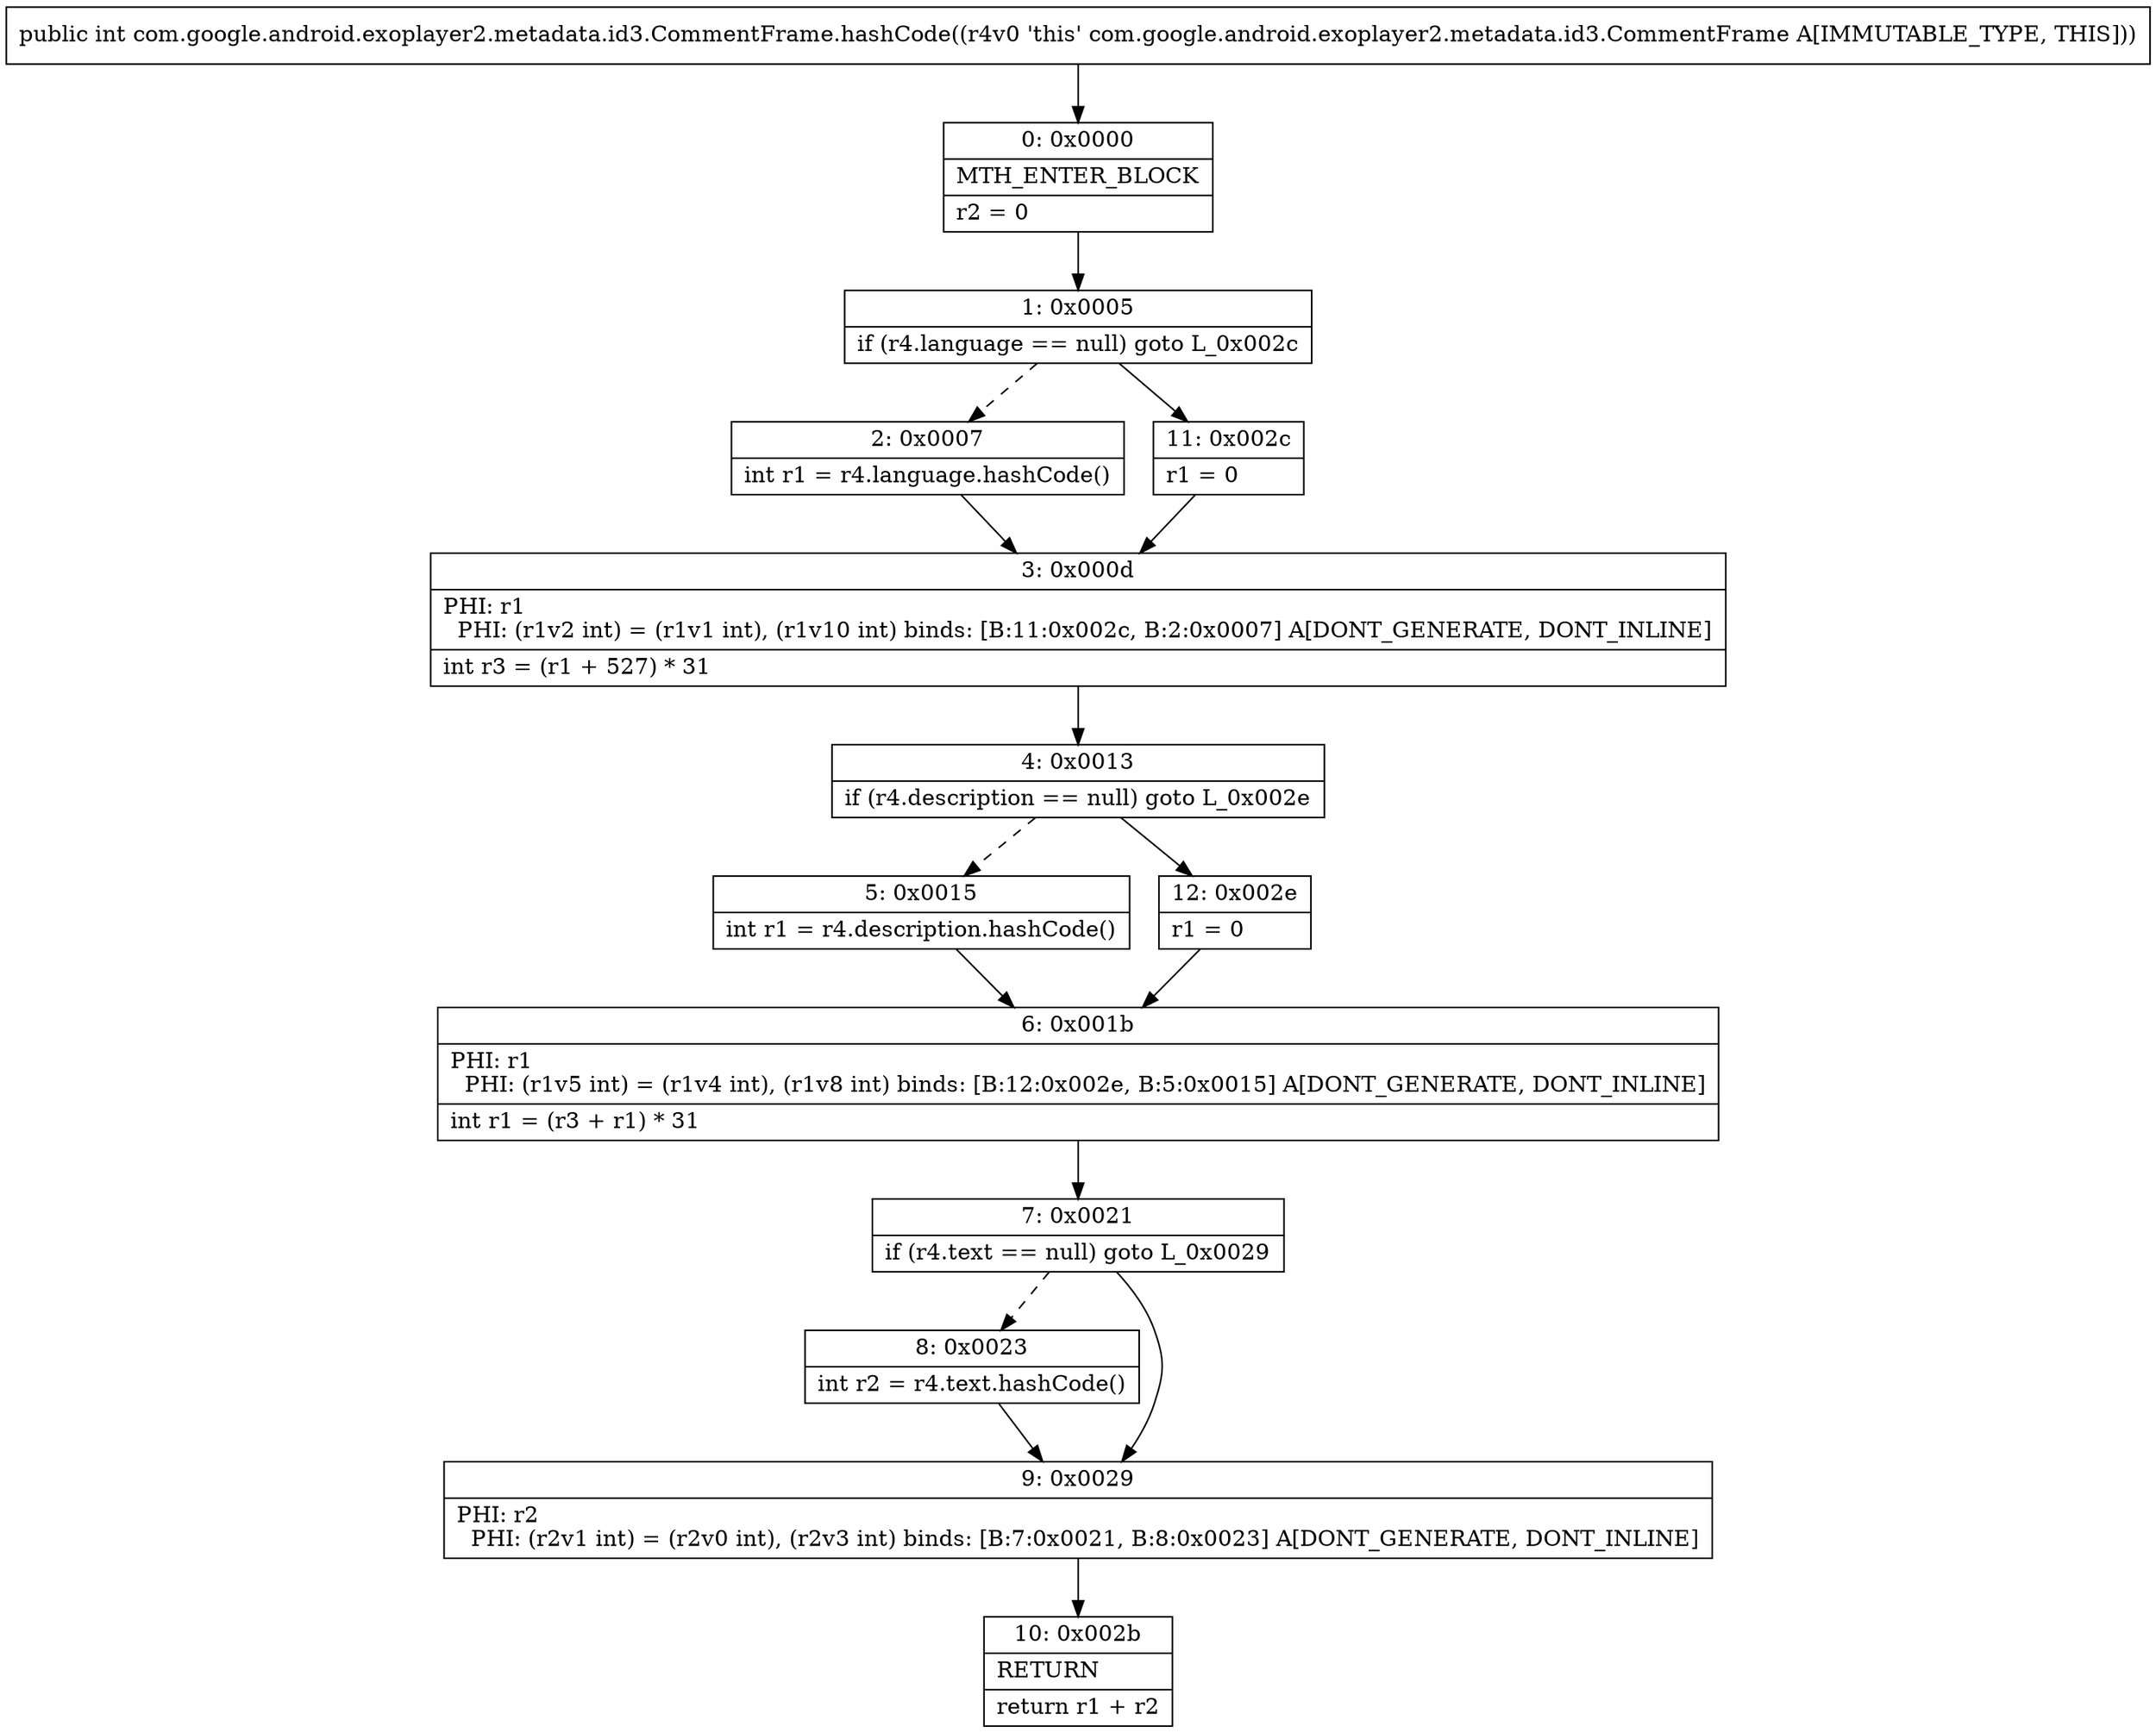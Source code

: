 digraph "CFG forcom.google.android.exoplayer2.metadata.id3.CommentFrame.hashCode()I" {
Node_0 [shape=record,label="{0\:\ 0x0000|MTH_ENTER_BLOCK\l|r2 = 0\l}"];
Node_1 [shape=record,label="{1\:\ 0x0005|if (r4.language == null) goto L_0x002c\l}"];
Node_2 [shape=record,label="{2\:\ 0x0007|int r1 = r4.language.hashCode()\l}"];
Node_3 [shape=record,label="{3\:\ 0x000d|PHI: r1 \l  PHI: (r1v2 int) = (r1v1 int), (r1v10 int) binds: [B:11:0x002c, B:2:0x0007] A[DONT_GENERATE, DONT_INLINE]\l|int r3 = (r1 + 527) * 31\l}"];
Node_4 [shape=record,label="{4\:\ 0x0013|if (r4.description == null) goto L_0x002e\l}"];
Node_5 [shape=record,label="{5\:\ 0x0015|int r1 = r4.description.hashCode()\l}"];
Node_6 [shape=record,label="{6\:\ 0x001b|PHI: r1 \l  PHI: (r1v5 int) = (r1v4 int), (r1v8 int) binds: [B:12:0x002e, B:5:0x0015] A[DONT_GENERATE, DONT_INLINE]\l|int r1 = (r3 + r1) * 31\l}"];
Node_7 [shape=record,label="{7\:\ 0x0021|if (r4.text == null) goto L_0x0029\l}"];
Node_8 [shape=record,label="{8\:\ 0x0023|int r2 = r4.text.hashCode()\l}"];
Node_9 [shape=record,label="{9\:\ 0x0029|PHI: r2 \l  PHI: (r2v1 int) = (r2v0 int), (r2v3 int) binds: [B:7:0x0021, B:8:0x0023] A[DONT_GENERATE, DONT_INLINE]\l}"];
Node_10 [shape=record,label="{10\:\ 0x002b|RETURN\l|return r1 + r2\l}"];
Node_11 [shape=record,label="{11\:\ 0x002c|r1 = 0\l}"];
Node_12 [shape=record,label="{12\:\ 0x002e|r1 = 0\l}"];
MethodNode[shape=record,label="{public int com.google.android.exoplayer2.metadata.id3.CommentFrame.hashCode((r4v0 'this' com.google.android.exoplayer2.metadata.id3.CommentFrame A[IMMUTABLE_TYPE, THIS])) }"];
MethodNode -> Node_0;
Node_0 -> Node_1;
Node_1 -> Node_2[style=dashed];
Node_1 -> Node_11;
Node_2 -> Node_3;
Node_3 -> Node_4;
Node_4 -> Node_5[style=dashed];
Node_4 -> Node_12;
Node_5 -> Node_6;
Node_6 -> Node_7;
Node_7 -> Node_8[style=dashed];
Node_7 -> Node_9;
Node_8 -> Node_9;
Node_9 -> Node_10;
Node_11 -> Node_3;
Node_12 -> Node_6;
}

